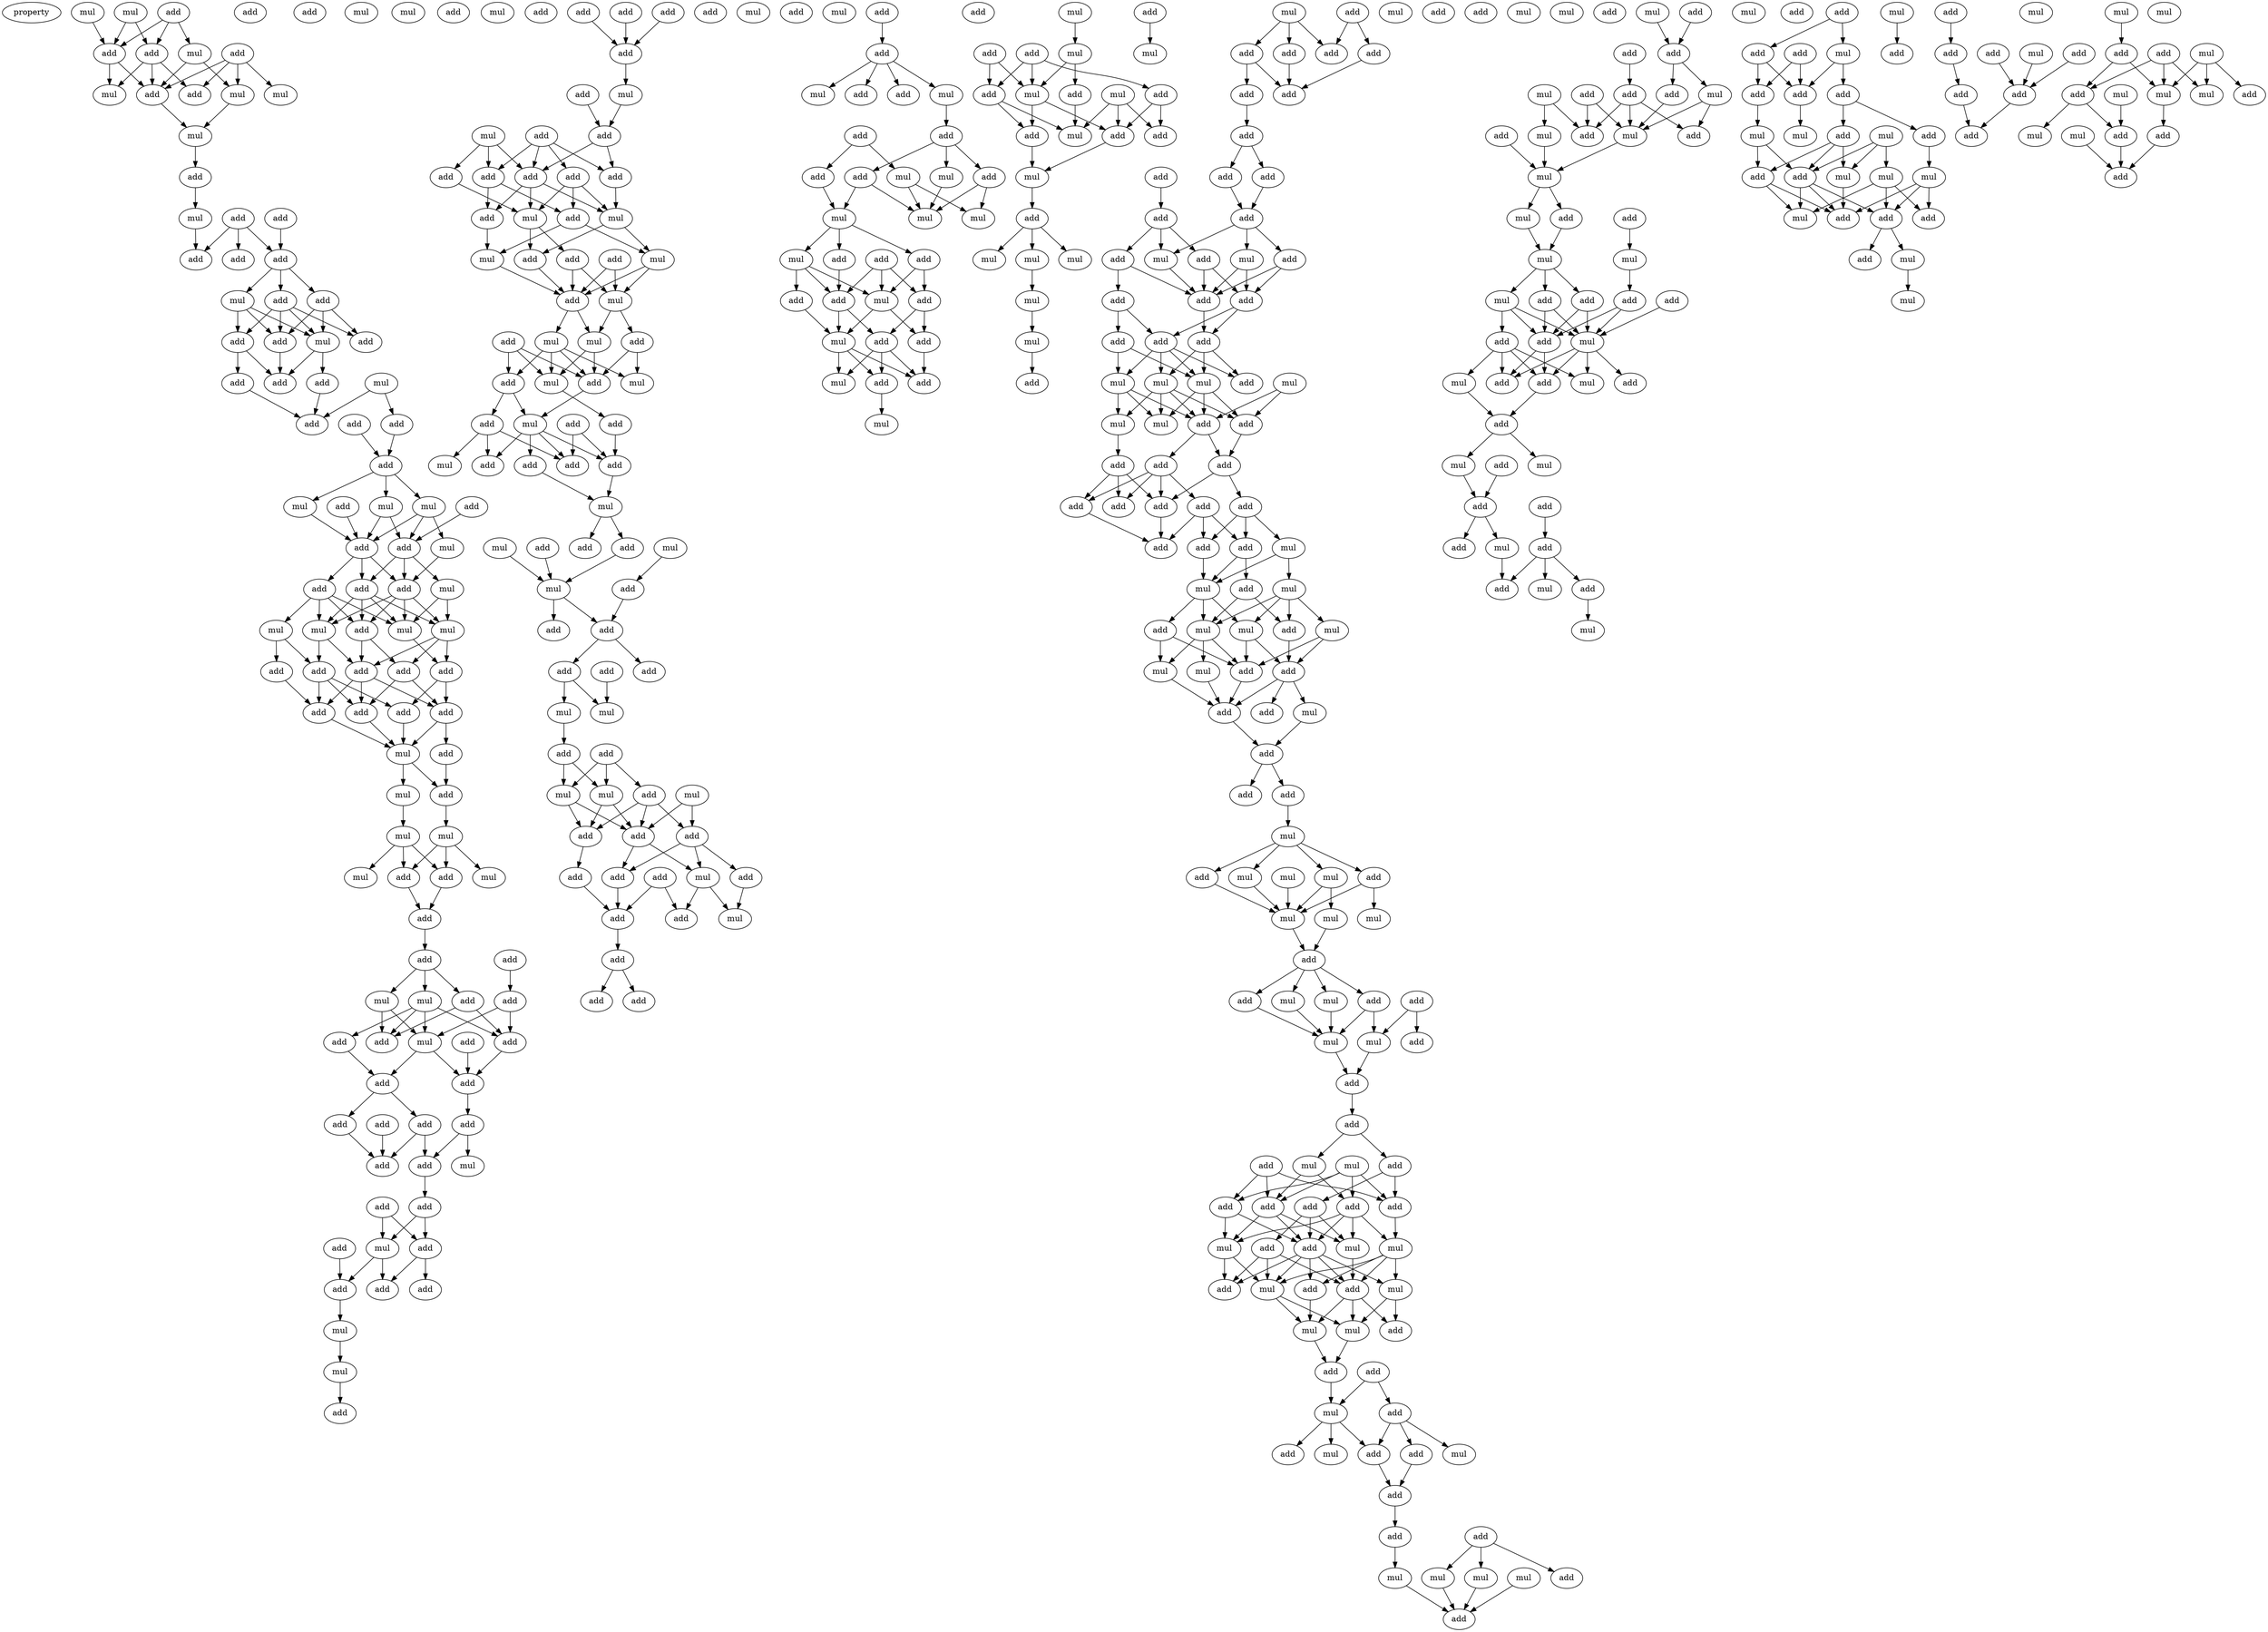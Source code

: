 digraph {
    node [fontcolor=black]
    property [mul=2,lf=1.9]
    0 [ label = add ];
    1 [ label = add ];
    2 [ label = add ];
    3 [ label = mul ];
    4 [ label = mul ];
    5 [ label = add ];
    6 [ label = add ];
    7 [ label = mul ];
    8 [ label = add ];
    9 [ label = add ];
    10 [ label = add ];
    11 [ label = mul ];
    12 [ label = mul ];
    13 [ label = mul ];
    14 [ label = mul ];
    15 [ label = add ];
    16 [ label = add ];
    17 [ label = mul ];
    18 [ label = add ];
    19 [ label = add ];
    20 [ label = add ];
    21 [ label = add ];
    22 [ label = add ];
    23 [ label = add ];
    24 [ label = mul ];
    25 [ label = mul ];
    26 [ label = add ];
    27 [ label = add ];
    28 [ label = add ];
    29 [ label = mul ];
    30 [ label = add ];
    31 [ label = add ];
    32 [ label = add ];
    33 [ label = add ];
    34 [ label = add ];
    35 [ label = add ];
    36 [ label = add ];
    37 [ label = mul ];
    38 [ label = add ];
    39 [ label = add ];
    40 [ label = mul ];
    41 [ label = mul ];
    42 [ label = mul ];
    43 [ label = add ];
    44 [ label = add ];
    45 [ label = add ];
    46 [ label = add ];
    47 [ label = mul ];
    48 [ label = add ];
    49 [ label = mul ];
    50 [ label = mul ];
    51 [ label = add ];
    52 [ label = mul ];
    53 [ label = mul ];
    54 [ label = add ];
    55 [ label = add ];
    56 [ label = add ];
    57 [ label = add ];
    58 [ label = add ];
    59 [ label = add ];
    60 [ label = add ];
    61 [ label = add ];
    62 [ label = add ];
    63 [ label = mul ];
    64 [ label = add ];
    65 [ label = mul ];
    66 [ label = add ];
    67 [ label = mul ];
    68 [ label = mul ];
    69 [ label = mul ];
    70 [ label = mul ];
    71 [ label = add ];
    72 [ label = mul ];
    73 [ label = add ];
    74 [ label = add ];
    75 [ label = add ];
    76 [ label = add ];
    77 [ label = add ];
    78 [ label = mul ];
    79 [ label = add ];
    80 [ label = mul ];
    81 [ label = add ];
    82 [ label = add ];
    83 [ label = add ];
    84 [ label = mul ];
    85 [ label = add ];
    86 [ label = add ];
    87 [ label = add ];
    88 [ label = add ];
    89 [ label = add ];
    90 [ label = add ];
    91 [ label = add ];
    92 [ label = mul ];
    93 [ label = add ];
    94 [ label = add ];
    95 [ label = mul ];
    96 [ label = add ];
    97 [ label = add ];
    98 [ label = add ];
    99 [ label = mul ];
    100 [ label = add ];
    101 [ label = add ];
    102 [ label = add ];
    103 [ label = add ];
    104 [ label = mul ];
    105 [ label = mul ];
    106 [ label = add ];
    107 [ label = add ];
    108 [ label = mul ];
    109 [ label = add ];
    110 [ label = add ];
    111 [ label = add ];
    112 [ label = add ];
    113 [ label = add ];
    114 [ label = add ];
    115 [ label = add ];
    116 [ label = mul ];
    117 [ label = mul ];
    118 [ label = add ];
    119 [ label = mul ];
    120 [ label = add ];
    121 [ label = add ];
    122 [ label = add ];
    123 [ label = add ];
    124 [ label = add ];
    125 [ label = add ];
    126 [ label = add ];
    127 [ label = mul ];
    128 [ label = add ];
    129 [ label = mul ];
    130 [ label = add ];
    131 [ label = mul ];
    132 [ label = mul ];
    133 [ label = add ];
    134 [ label = add ];
    135 [ label = add ];
    136 [ label = mul ];
    137 [ label = add ];
    138 [ label = mul ];
    139 [ label = mul ];
    140 [ label = add ];
    141 [ label = add ];
    142 [ label = add ];
    143 [ label = mul ];
    144 [ label = mul ];
    145 [ label = add ];
    146 [ label = add ];
    147 [ label = mul ];
    148 [ label = add ];
    149 [ label = add ];
    150 [ label = add ];
    151 [ label = add ];
    152 [ label = add ];
    153 [ label = add ];
    154 [ label = mul ];
    155 [ label = mul ];
    156 [ label = mul ];
    157 [ label = add ];
    158 [ label = add ];
    159 [ label = mul ];
    160 [ label = add ];
    161 [ label = add ];
    162 [ label = mul ];
    163 [ label = add ];
    164 [ label = add ];
    165 [ label = add ];
    166 [ label = add ];
    167 [ label = add ];
    168 [ label = mul ];
    169 [ label = mul ];
    170 [ label = add ];
    171 [ label = add ];
    172 [ label = mul ];
    173 [ label = mul ];
    174 [ label = add ];
    175 [ label = mul ];
    176 [ label = add ];
    177 [ label = add ];
    178 [ label = add ];
    179 [ label = add ];
    180 [ label = add ];
    181 [ label = add ];
    182 [ label = mul ];
    183 [ label = add ];
    184 [ label = add ];
    185 [ label = add ];
    186 [ label = mul ];
    187 [ label = add ];
    188 [ label = mul ];
    189 [ label = add ];
    190 [ label = add ];
    191 [ label = add ];
    192 [ label = add ];
    193 [ label = mul ];
    194 [ label = add ];
    195 [ label = add ];
    196 [ label = mul ];
    197 [ label = add ];
    198 [ label = add ];
    199 [ label = mul ];
    200 [ label = add ];
    201 [ label = add ];
    202 [ label = add ];
    203 [ label = mul ];
    204 [ label = mul ];
    205 [ label = mul ];
    206 [ label = mul ];
    207 [ label = add ];
    208 [ label = add ];
    209 [ label = mul ];
    210 [ label = add ];
    211 [ label = add ];
    212 [ label = add ];
    213 [ label = mul ];
    214 [ label = add ];
    215 [ label = add ];
    216 [ label = add ];
    217 [ label = mul ];
    218 [ label = add ];
    219 [ label = add ];
    220 [ label = mul ];
    221 [ label = mul ];
    222 [ label = add ];
    223 [ label = mul ];
    224 [ label = add ];
    225 [ label = add ];
    226 [ label = mul ];
    227 [ label = add ];
    228 [ label = add ];
    229 [ label = add ];
    230 [ label = mul ];
    231 [ label = mul ];
    232 [ label = add ];
    233 [ label = add ];
    234 [ label = add ];
    235 [ label = mul ];
    236 [ label = mul ];
    237 [ label = add ];
    238 [ label = add ];
    239 [ label = mul ];
    240 [ label = mul ];
    241 [ label = mul ];
    242 [ label = mul ];
    243 [ label = mul ];
    244 [ label = mul ];
    245 [ label = add ];
    246 [ label = mul ];
    247 [ label = add ];
    248 [ label = add ];
    249 [ label = add ];
    250 [ label = add ];
    251 [ label = add ];
    252 [ label = add ];
    253 [ label = add ];
    254 [ label = add ];
    255 [ label = add ];
    256 [ label = mul ];
    257 [ label = add ];
    258 [ label = add ];
    259 [ label = add ];
    260 [ label = add ];
    261 [ label = add ];
    262 [ label = mul ];
    263 [ label = mul ];
    264 [ label = add ];
    265 [ label = add ];
    266 [ label = add ];
    267 [ label = add ];
    268 [ label = add ];
    269 [ label = add ];
    270 [ label = add ];
    271 [ label = add ];
    272 [ label = mul ];
    273 [ label = mul ];
    274 [ label = mul ];
    275 [ label = mul ];
    276 [ label = add ];
    277 [ label = add ];
    278 [ label = mul ];
    279 [ label = add ];
    280 [ label = mul ];
    281 [ label = add ];
    282 [ label = add ];
    283 [ label = add ];
    284 [ label = add ];
    285 [ label = add ];
    286 [ label = add ];
    287 [ label = add ];
    288 [ label = add ];
    289 [ label = add ];
    290 [ label = add ];
    291 [ label = mul ];
    292 [ label = add ];
    293 [ label = mul ];
    294 [ label = add ];
    295 [ label = mul ];
    296 [ label = add ];
    297 [ label = mul ];
    298 [ label = mul ];
    299 [ label = add ];
    300 [ label = mul ];
    301 [ label = mul ];
    302 [ label = mul ];
    303 [ label = add ];
    304 [ label = add ];
    305 [ label = add ];
    306 [ label = mul ];
    307 [ label = add ];
    308 [ label = add ];
    309 [ label = add ];
    310 [ label = add ];
    311 [ label = add ];
    312 [ label = mul ];
    313 [ label = add ];
    314 [ label = mul ];
    315 [ label = mul ];
    316 [ label = mul ];
    317 [ label = add ];
    318 [ label = add ];
    319 [ label = mul ];
    320 [ label = mul ];
    321 [ label = mul ];
    322 [ label = mul ];
    323 [ label = mul ];
    324 [ label = add ];
    325 [ label = add ];
    326 [ label = mul ];
    327 [ label = add ];
    328 [ label = add ];
    329 [ label = mul ];
    330 [ label = add ];
    331 [ label = mul ];
    332 [ label = mul ];
    333 [ label = add ];
    334 [ label = add ];
    335 [ label = add ];
    336 [ label = mul ];
    337 [ label = add ];
    338 [ label = mul ];
    339 [ label = add ];
    340 [ label = add ];
    341 [ label = add ];
    342 [ label = add ];
    343 [ label = add ];
    344 [ label = add ];
    345 [ label = mul ];
    346 [ label = mul ];
    347 [ label = add ];
    348 [ label = mul ];
    349 [ label = add ];
    350 [ label = add ];
    351 [ label = mul ];
    352 [ label = add ];
    353 [ label = mul ];
    354 [ label = mul ];
    355 [ label = add ];
    356 [ label = mul ];
    357 [ label = add ];
    358 [ label = add ];
    359 [ label = add ];
    360 [ label = mul ];
    361 [ label = add ];
    362 [ label = mul ];
    363 [ label = add ];
    364 [ label = mul ];
    365 [ label = add ];
    366 [ label = add ];
    367 [ label = add ];
    368 [ label = add ];
    369 [ label = add ];
    370 [ label = mul ];
    371 [ label = add ];
    372 [ label = mul ];
    373 [ label = mul ];
    374 [ label = mul ];
    375 [ label = add ];
    376 [ label = mul ];
    377 [ label = add ];
    378 [ label = add ];
    379 [ label = add ];
    380 [ label = mul ];
    381 [ label = add ];
    382 [ label = add ];
    383 [ label = add ];
    384 [ label = mul ];
    385 [ label = add ];
    386 [ label = add ];
    387 [ label = add ];
    388 [ label = mul ];
    389 [ label = mul ];
    390 [ label = mul ];
    391 [ label = add ];
    392 [ label = mul ];
    393 [ label = mul ];
    394 [ label = add ];
    395 [ label = mul ];
    396 [ label = mul ];
    397 [ label = add ];
    398 [ label = mul ];
    399 [ label = add ];
    400 [ label = add ];
    401 [ label = add ];
    402 [ label = add ];
    403 [ label = add ];
    404 [ label = mul ];
    405 [ label = add ];
    406 [ label = mul ];
    407 [ label = add ];
    408 [ label = mul ];
    409 [ label = add ];
    410 [ label = add ];
    411 [ label = mul ];
    412 [ label = mul ];
    413 [ label = add ];
    414 [ label = add ];
    415 [ label = add ];
    416 [ label = add ];
    417 [ label = mul ];
    418 [ label = add ];
    419 [ label = add ];
    420 [ label = add ];
    421 [ label = add ];
    422 [ label = mul ];
    423 [ label = mul ];
    424 [ label = add ];
    425 [ label = mul ];
    426 [ label = add ];
    427 [ label = add ];
    428 [ label = add ];
    429 [ label = add ];
    430 [ label = add ];
    431 [ label = mul ];
    432 [ label = add ];
    433 [ label = mul ];
    434 [ label = mul ];
    435 [ label = add ];
    436 [ label = add ];
    437 [ label = mul ];
    438 [ label = mul ];
    439 [ label = mul ];
    440 [ label = add ];
    441 [ label = add ];
    442 [ label = mul ];
    443 [ label = add ];
    444 [ label = add ];
    445 [ label = add ];
    446 [ label = mul ];
    447 [ label = mul ];
    448 [ label = mul ];
    449 [ label = add ];
    450 [ label = add ];
    451 [ label = add ];
    452 [ label = add ];
    453 [ label = mul ];
    454 [ label = add ];
    455 [ label = add ];
    456 [ label = add ];
    457 [ label = mul ];
    458 [ label = add ];
    459 [ label = mul ];
    460 [ label = add ];
    461 [ label = add ];
    462 [ label = mul ];
    463 [ label = mul ];
    464 [ label = mul ];
    465 [ label = mul ];
    466 [ label = add ];
    467 [ label = add ];
    468 [ label = mul ];
    469 [ label = mul ];
    470 [ label = add ];
    471 [ label = add ];
    472 [ label = add ];
    473 [ label = mul ];
    0 -> 5 [ name = 0 ];
    0 -> 7 [ name = 1 ];
    0 -> 8 [ name = 2 ];
    3 -> 8 [ name = 3 ];
    4 -> 5 [ name = 4 ];
    4 -> 8 [ name = 5 ];
    5 -> 9 [ name = 6 ];
    5 -> 10 [ name = 7 ];
    5 -> 13 [ name = 8 ];
    6 -> 9 [ name = 9 ];
    6 -> 10 [ name = 10 ];
    6 -> 11 [ name = 11 ];
    6 -> 12 [ name = 12 ];
    7 -> 9 [ name = 13 ];
    7 -> 12 [ name = 14 ];
    8 -> 9 [ name = 15 ];
    8 -> 13 [ name = 16 ];
    9 -> 14 [ name = 17 ];
    12 -> 14 [ name = 18 ];
    14 -> 15 [ name = 19 ];
    15 -> 17 [ name = 20 ];
    16 -> 19 [ name = 21 ];
    16 -> 20 [ name = 22 ];
    16 -> 21 [ name = 23 ];
    17 -> 19 [ name = 24 ];
    18 -> 21 [ name = 25 ];
    21 -> 22 [ name = 26 ];
    21 -> 23 [ name = 27 ];
    21 -> 24 [ name = 28 ];
    22 -> 25 [ name = 29 ];
    22 -> 26 [ name = 30 ];
    22 -> 27 [ name = 31 ];
    22 -> 28 [ name = 32 ];
    23 -> 25 [ name = 33 ];
    23 -> 27 [ name = 34 ];
    23 -> 28 [ name = 35 ];
    24 -> 25 [ name = 36 ];
    24 -> 26 [ name = 37 ];
    24 -> 28 [ name = 38 ];
    25 -> 30 [ name = 39 ];
    25 -> 32 [ name = 40 ];
    26 -> 31 [ name = 41 ];
    26 -> 32 [ name = 42 ];
    28 -> 32 [ name = 43 ];
    29 -> 33 [ name = 44 ];
    29 -> 35 [ name = 45 ];
    30 -> 35 [ name = 46 ];
    31 -> 35 [ name = 47 ];
    33 -> 36 [ name = 48 ];
    34 -> 36 [ name = 49 ];
    36 -> 37 [ name = 50 ];
    36 -> 40 [ name = 51 ];
    36 -> 41 [ name = 52 ];
    37 -> 43 [ name = 53 ];
    37 -> 44 [ name = 54 ];
    38 -> 44 [ name = 55 ];
    39 -> 43 [ name = 56 ];
    40 -> 44 [ name = 57 ];
    41 -> 42 [ name = 58 ];
    41 -> 43 [ name = 59 ];
    41 -> 44 [ name = 60 ];
    42 -> 45 [ name = 61 ];
    43 -> 45 [ name = 62 ];
    43 -> 47 [ name = 63 ];
    43 -> 48 [ name = 64 ];
    44 -> 45 [ name = 65 ];
    44 -> 46 [ name = 66 ];
    44 -> 48 [ name = 67 ];
    45 -> 49 [ name = 68 ];
    45 -> 50 [ name = 69 ];
    45 -> 51 [ name = 70 ];
    45 -> 52 [ name = 71 ];
    46 -> 49 [ name = 72 ];
    46 -> 50 [ name = 73 ];
    46 -> 51 [ name = 74 ];
    46 -> 53 [ name = 75 ];
    47 -> 50 [ name = 76 ];
    47 -> 52 [ name = 77 ];
    48 -> 49 [ name = 78 ];
    48 -> 50 [ name = 79 ];
    48 -> 51 [ name = 80 ];
    48 -> 52 [ name = 81 ];
    49 -> 54 [ name = 82 ];
    49 -> 57 [ name = 83 ];
    50 -> 58 [ name = 84 ];
    51 -> 56 [ name = 85 ];
    51 -> 57 [ name = 86 ];
    52 -> 56 [ name = 87 ];
    52 -> 57 [ name = 88 ];
    52 -> 58 [ name = 89 ];
    53 -> 54 [ name = 90 ];
    53 -> 55 [ name = 91 ];
    54 -> 60 [ name = 92 ];
    54 -> 61 [ name = 93 ];
    54 -> 62 [ name = 94 ];
    55 -> 60 [ name = 95 ];
    56 -> 59 [ name = 96 ];
    56 -> 61 [ name = 97 ];
    57 -> 59 [ name = 98 ];
    57 -> 60 [ name = 99 ];
    57 -> 61 [ name = 100 ];
    58 -> 59 [ name = 101 ];
    58 -> 62 [ name = 102 ];
    59 -> 63 [ name = 103 ];
    59 -> 64 [ name = 104 ];
    60 -> 63 [ name = 105 ];
    61 -> 63 [ name = 106 ];
    62 -> 63 [ name = 107 ];
    63 -> 65 [ name = 108 ];
    63 -> 66 [ name = 109 ];
    64 -> 66 [ name = 110 ];
    65 -> 67 [ name = 111 ];
    66 -> 68 [ name = 112 ];
    67 -> 71 [ name = 113 ];
    67 -> 72 [ name = 114 ];
    67 -> 73 [ name = 115 ];
    68 -> 70 [ name = 116 ];
    68 -> 71 [ name = 117 ];
    68 -> 73 [ name = 118 ];
    71 -> 74 [ name = 119 ];
    73 -> 74 [ name = 120 ];
    74 -> 76 [ name = 121 ];
    75 -> 79 [ name = 122 ];
    76 -> 77 [ name = 123 ];
    76 -> 78 [ name = 124 ];
    76 -> 80 [ name = 125 ];
    77 -> 81 [ name = 126 ];
    77 -> 85 [ name = 127 ];
    78 -> 81 [ name = 128 ];
    78 -> 83 [ name = 129 ];
    78 -> 84 [ name = 130 ];
    78 -> 85 [ name = 131 ];
    79 -> 81 [ name = 132 ];
    79 -> 84 [ name = 133 ];
    80 -> 84 [ name = 134 ];
    80 -> 85 [ name = 135 ];
    81 -> 87 [ name = 136 ];
    82 -> 87 [ name = 137 ];
    83 -> 86 [ name = 138 ];
    84 -> 86 [ name = 139 ];
    84 -> 87 [ name = 140 ];
    86 -> 88 [ name = 141 ];
    86 -> 90 [ name = 142 ];
    87 -> 89 [ name = 143 ];
    88 -> 93 [ name = 144 ];
    89 -> 92 [ name = 145 ];
    89 -> 94 [ name = 146 ];
    90 -> 93 [ name = 147 ];
    90 -> 94 [ name = 148 ];
    91 -> 93 [ name = 149 ];
    94 -> 97 [ name = 150 ];
    96 -> 99 [ name = 151 ];
    96 -> 100 [ name = 152 ];
    97 -> 99 [ name = 153 ];
    97 -> 100 [ name = 154 ];
    98 -> 103 [ name = 155 ];
    99 -> 101 [ name = 156 ];
    99 -> 103 [ name = 157 ];
    100 -> 101 [ name = 158 ];
    100 -> 102 [ name = 159 ];
    103 -> 104 [ name = 160 ];
    104 -> 105 [ name = 161 ];
    105 -> 107 [ name = 162 ];
    110 -> 114 [ name = 163 ];
    111 -> 114 [ name = 164 ];
    113 -> 114 [ name = 165 ];
    114 -> 116 [ name = 166 ];
    115 -> 120 [ name = 167 ];
    116 -> 120 [ name = 168 ];
    119 -> 122 [ name = 169 ];
    119 -> 123 [ name = 170 ];
    119 -> 126 [ name = 171 ];
    120 -> 125 [ name = 172 ];
    120 -> 126 [ name = 173 ];
    121 -> 123 [ name = 174 ];
    121 -> 124 [ name = 175 ];
    121 -> 125 [ name = 176 ];
    121 -> 126 [ name = 177 ];
    122 -> 127 [ name = 178 ];
    123 -> 128 [ name = 179 ];
    123 -> 130 [ name = 180 ];
    124 -> 127 [ name = 181 ];
    124 -> 129 [ name = 182 ];
    124 -> 130 [ name = 183 ];
    125 -> 129 [ name = 184 ];
    126 -> 127 [ name = 185 ];
    126 -> 128 [ name = 186 ];
    126 -> 129 [ name = 187 ];
    127 -> 133 [ name = 188 ];
    127 -> 135 [ name = 189 ];
    128 -> 131 [ name = 190 ];
    129 -> 132 [ name = 191 ];
    129 -> 133 [ name = 192 ];
    130 -> 131 [ name = 193 ];
    130 -> 132 [ name = 194 ];
    131 -> 137 [ name = 195 ];
    132 -> 136 [ name = 196 ];
    132 -> 137 [ name = 197 ];
    133 -> 137 [ name = 198 ];
    134 -> 136 [ name = 199 ];
    134 -> 137 [ name = 200 ];
    135 -> 136 [ name = 201 ];
    135 -> 137 [ name = 202 ];
    136 -> 138 [ name = 203 ];
    136 -> 141 [ name = 204 ];
    137 -> 138 [ name = 205 ];
    137 -> 139 [ name = 206 ];
    138 -> 142 [ name = 207 ];
    138 -> 143 [ name = 208 ];
    139 -> 142 [ name = 209 ];
    139 -> 143 [ name = 210 ];
    139 -> 144 [ name = 211 ];
    139 -> 145 [ name = 212 ];
    140 -> 142 [ name = 213 ];
    140 -> 143 [ name = 214 ];
    140 -> 145 [ name = 215 ];
    141 -> 142 [ name = 216 ];
    141 -> 144 [ name = 217 ];
    142 -> 147 [ name = 218 ];
    143 -> 148 [ name = 219 ];
    145 -> 147 [ name = 220 ];
    145 -> 149 [ name = 221 ];
    146 -> 151 [ name = 222 ];
    146 -> 153 [ name = 223 ];
    147 -> 150 [ name = 224 ];
    147 -> 151 [ name = 225 ];
    147 -> 152 [ name = 226 ];
    147 -> 153 [ name = 227 ];
    148 -> 151 [ name = 228 ];
    149 -> 150 [ name = 229 ];
    149 -> 153 [ name = 230 ];
    149 -> 154 [ name = 231 ];
    151 -> 155 [ name = 232 ];
    152 -> 155 [ name = 233 ];
    155 -> 157 [ name = 234 ];
    155 -> 158 [ name = 235 ];
    156 -> 161 [ name = 236 ];
    157 -> 162 [ name = 237 ];
    159 -> 162 [ name = 238 ];
    160 -> 162 [ name = 239 ];
    161 -> 164 [ name = 240 ];
    162 -> 163 [ name = 241 ];
    162 -> 164 [ name = 242 ];
    164 -> 165 [ name = 243 ];
    164 -> 167 [ name = 244 ];
    166 -> 168 [ name = 245 ];
    167 -> 168 [ name = 246 ];
    167 -> 169 [ name = 247 ];
    169 -> 170 [ name = 248 ];
    170 -> 172 [ name = 249 ];
    170 -> 175 [ name = 250 ];
    171 -> 172 [ name = 251 ];
    171 -> 174 [ name = 252 ];
    171 -> 175 [ name = 253 ];
    172 -> 176 [ name = 254 ];
    172 -> 178 [ name = 255 ];
    173 -> 176 [ name = 256 ];
    173 -> 177 [ name = 257 ];
    174 -> 176 [ name = 258 ];
    174 -> 177 [ name = 259 ];
    174 -> 178 [ name = 260 ];
    175 -> 176 [ name = 261 ];
    175 -> 178 [ name = 262 ];
    176 -> 182 [ name = 263 ];
    176 -> 183 [ name = 264 ];
    177 -> 179 [ name = 265 ];
    177 -> 182 [ name = 266 ];
    177 -> 183 [ name = 267 ];
    178 -> 180 [ name = 268 ];
    179 -> 186 [ name = 269 ];
    180 -> 184 [ name = 270 ];
    181 -> 184 [ name = 271 ];
    181 -> 185 [ name = 272 ];
    182 -> 185 [ name = 273 ];
    182 -> 186 [ name = 274 ];
    183 -> 184 [ name = 275 ];
    184 -> 187 [ name = 276 ];
    187 -> 189 [ name = 277 ];
    187 -> 190 [ name = 278 ];
    191 -> 192 [ name = 279 ];
    192 -> 193 [ name = 280 ];
    192 -> 194 [ name = 281 ];
    192 -> 195 [ name = 282 ];
    192 -> 196 [ name = 283 ];
    196 -> 197 [ name = 284 ];
    197 -> 199 [ name = 285 ];
    197 -> 200 [ name = 286 ];
    197 -> 201 [ name = 287 ];
    198 -> 202 [ name = 288 ];
    198 -> 203 [ name = 289 ];
    199 -> 204 [ name = 290 ];
    200 -> 204 [ name = 291 ];
    200 -> 206 [ name = 292 ];
    201 -> 204 [ name = 293 ];
    201 -> 205 [ name = 294 ];
    202 -> 205 [ name = 295 ];
    203 -> 204 [ name = 296 ];
    203 -> 206 [ name = 297 ];
    205 -> 208 [ name = 298 ];
    205 -> 209 [ name = 299 ];
    205 -> 210 [ name = 300 ];
    207 -> 211 [ name = 301 ];
    207 -> 212 [ name = 302 ];
    207 -> 213 [ name = 303 ];
    208 -> 211 [ name = 304 ];
    209 -> 211 [ name = 305 ];
    209 -> 213 [ name = 306 ];
    209 -> 214 [ name = 307 ];
    210 -> 212 [ name = 308 ];
    210 -> 213 [ name = 309 ];
    211 -> 215 [ name = 310 ];
    211 -> 217 [ name = 311 ];
    212 -> 215 [ name = 312 ];
    212 -> 216 [ name = 313 ];
    213 -> 216 [ name = 314 ];
    213 -> 217 [ name = 315 ];
    214 -> 217 [ name = 316 ];
    215 -> 218 [ name = 317 ];
    215 -> 219 [ name = 318 ];
    215 -> 220 [ name = 319 ];
    216 -> 218 [ name = 320 ];
    217 -> 218 [ name = 321 ];
    217 -> 219 [ name = 322 ];
    217 -> 220 [ name = 323 ];
    219 -> 221 [ name = 324 ];
    223 -> 226 [ name = 325 ];
    224 -> 228 [ name = 326 ];
    224 -> 230 [ name = 327 ];
    225 -> 227 [ name = 328 ];
    225 -> 228 [ name = 329 ];
    225 -> 230 [ name = 330 ];
    226 -> 229 [ name = 331 ];
    226 -> 230 [ name = 332 ];
    227 -> 232 [ name = 333 ];
    227 -> 234 [ name = 334 ];
    228 -> 233 [ name = 335 ];
    228 -> 235 [ name = 336 ];
    229 -> 235 [ name = 337 ];
    230 -> 233 [ name = 338 ];
    230 -> 234 [ name = 339 ];
    231 -> 232 [ name = 340 ];
    231 -> 234 [ name = 341 ];
    231 -> 235 [ name = 342 ];
    233 -> 236 [ name = 343 ];
    234 -> 236 [ name = 344 ];
    236 -> 237 [ name = 345 ];
    237 -> 239 [ name = 346 ];
    237 -> 241 [ name = 347 ];
    237 -> 242 [ name = 348 ];
    238 -> 240 [ name = 349 ];
    241 -> 243 [ name = 350 ];
    243 -> 244 [ name = 351 ];
    244 -> 247 [ name = 352 ];
    245 -> 249 [ name = 353 ];
    245 -> 251 [ name = 354 ];
    246 -> 248 [ name = 355 ];
    246 -> 249 [ name = 356 ];
    246 -> 250 [ name = 357 ];
    248 -> 252 [ name = 358 ];
    248 -> 253 [ name = 359 ];
    250 -> 252 [ name = 360 ];
    251 -> 252 [ name = 361 ];
    253 -> 254 [ name = 362 ];
    254 -> 255 [ name = 363 ];
    254 -> 257 [ name = 364 ];
    255 -> 259 [ name = 365 ];
    257 -> 259 [ name = 366 ];
    258 -> 260 [ name = 367 ];
    259 -> 261 [ name = 368 ];
    259 -> 262 [ name = 369 ];
    259 -> 263 [ name = 370 ];
    260 -> 263 [ name = 371 ];
    260 -> 264 [ name = 372 ];
    260 -> 265 [ name = 373 ];
    261 -> 266 [ name = 374 ];
    261 -> 267 [ name = 375 ];
    262 -> 266 [ name = 376 ];
    262 -> 267 [ name = 377 ];
    263 -> 266 [ name = 378 ];
    264 -> 266 [ name = 379 ];
    264 -> 267 [ name = 380 ];
    265 -> 266 [ name = 381 ];
    265 -> 268 [ name = 382 ];
    266 -> 270 [ name = 383 ];
    267 -> 269 [ name = 384 ];
    267 -> 270 [ name = 385 ];
    268 -> 269 [ name = 386 ];
    268 -> 271 [ name = 387 ];
    269 -> 272 [ name = 388 ];
    269 -> 273 [ name = 389 ];
    269 -> 275 [ name = 390 ];
    269 -> 276 [ name = 391 ];
    270 -> 272 [ name = 392 ];
    270 -> 273 [ name = 393 ];
    270 -> 276 [ name = 394 ];
    271 -> 273 [ name = 395 ];
    271 -> 275 [ name = 396 ];
    272 -> 277 [ name = 397 ];
    272 -> 278 [ name = 398 ];
    272 -> 279 [ name = 399 ];
    272 -> 280 [ name = 400 ];
    273 -> 277 [ name = 401 ];
    273 -> 279 [ name = 402 ];
    273 -> 280 [ name = 403 ];
    274 -> 277 [ name = 404 ];
    274 -> 279 [ name = 405 ];
    275 -> 278 [ name = 406 ];
    275 -> 279 [ name = 407 ];
    275 -> 280 [ name = 408 ];
    277 -> 281 [ name = 409 ];
    278 -> 283 [ name = 410 ];
    279 -> 281 [ name = 411 ];
    279 -> 282 [ name = 412 ];
    281 -> 286 [ name = 413 ];
    281 -> 287 [ name = 414 ];
    282 -> 284 [ name = 415 ];
    282 -> 285 [ name = 416 ];
    282 -> 286 [ name = 417 ];
    282 -> 288 [ name = 418 ];
    283 -> 284 [ name = 419 ];
    283 -> 286 [ name = 420 ];
    283 -> 288 [ name = 421 ];
    285 -> 289 [ name = 422 ];
    285 -> 290 [ name = 423 ];
    285 -> 292 [ name = 424 ];
    286 -> 290 [ name = 425 ];
    287 -> 289 [ name = 426 ];
    287 -> 291 [ name = 427 ];
    287 -> 292 [ name = 428 ];
    288 -> 290 [ name = 429 ];
    289 -> 293 [ name = 430 ];
    291 -> 293 [ name = 431 ];
    291 -> 295 [ name = 432 ];
    292 -> 293 [ name = 433 ];
    292 -> 294 [ name = 434 ];
    293 -> 297 [ name = 435 ];
    293 -> 299 [ name = 436 ];
    293 -> 300 [ name = 437 ];
    294 -> 296 [ name = 438 ];
    294 -> 300 [ name = 439 ];
    295 -> 296 [ name = 440 ];
    295 -> 297 [ name = 441 ];
    295 -> 298 [ name = 442 ];
    295 -> 300 [ name = 443 ];
    296 -> 304 [ name = 444 ];
    297 -> 303 [ name = 445 ];
    297 -> 304 [ name = 446 ];
    298 -> 303 [ name = 447 ];
    298 -> 304 [ name = 448 ];
    299 -> 301 [ name = 449 ];
    299 -> 303 [ name = 450 ];
    300 -> 301 [ name = 451 ];
    300 -> 302 [ name = 452 ];
    300 -> 303 [ name = 453 ];
    301 -> 307 [ name = 454 ];
    302 -> 307 [ name = 455 ];
    303 -> 307 [ name = 456 ];
    304 -> 305 [ name = 457 ];
    304 -> 306 [ name = 458 ];
    304 -> 307 [ name = 459 ];
    306 -> 308 [ name = 460 ];
    307 -> 308 [ name = 461 ];
    308 -> 311 [ name = 462 ];
    308 -> 313 [ name = 463 ];
    313 -> 314 [ name = 464 ];
    314 -> 316 [ name = 465 ];
    314 -> 317 [ name = 466 ];
    314 -> 318 [ name = 467 ];
    314 -> 319 [ name = 468 ];
    315 -> 320 [ name = 469 ];
    316 -> 320 [ name = 470 ];
    317 -> 320 [ name = 471 ];
    318 -> 320 [ name = 472 ];
    318 -> 322 [ name = 473 ];
    319 -> 320 [ name = 474 ];
    319 -> 321 [ name = 475 ];
    320 -> 324 [ name = 476 ];
    321 -> 324 [ name = 477 ];
    324 -> 326 [ name = 478 ];
    324 -> 327 [ name = 479 ];
    324 -> 328 [ name = 480 ];
    324 -> 329 [ name = 481 ];
    325 -> 330 [ name = 482 ];
    325 -> 332 [ name = 483 ];
    326 -> 331 [ name = 484 ];
    327 -> 331 [ name = 485 ];
    327 -> 332 [ name = 486 ];
    328 -> 331 [ name = 487 ];
    329 -> 331 [ name = 488 ];
    331 -> 333 [ name = 489 ];
    332 -> 333 [ name = 490 ];
    333 -> 334 [ name = 491 ];
    334 -> 336 [ name = 492 ];
    334 -> 337 [ name = 493 ];
    335 -> 339 [ name = 494 ];
    335 -> 341 [ name = 495 ];
    335 -> 343 [ name = 496 ];
    336 -> 339 [ name = 497 ];
    336 -> 342 [ name = 498 ];
    337 -> 340 [ name = 499 ];
    337 -> 341 [ name = 500 ];
    338 -> 339 [ name = 501 ];
    338 -> 341 [ name = 502 ];
    338 -> 342 [ name = 503 ];
    338 -> 343 [ name = 504 ];
    339 -> 346 [ name = 505 ];
    339 -> 347 [ name = 506 ];
    339 -> 348 [ name = 507 ];
    340 -> 344 [ name = 508 ];
    340 -> 347 [ name = 509 ];
    340 -> 348 [ name = 510 ];
    341 -> 345 [ name = 511 ];
    342 -> 345 [ name = 512 ];
    342 -> 346 [ name = 513 ];
    342 -> 347 [ name = 514 ];
    342 -> 348 [ name = 515 ];
    343 -> 346 [ name = 516 ];
    343 -> 347 [ name = 517 ];
    344 -> 349 [ name = 518 ];
    344 -> 350 [ name = 519 ];
    344 -> 353 [ name = 520 ];
    345 -> 350 [ name = 521 ];
    345 -> 351 [ name = 522 ];
    345 -> 352 [ name = 523 ];
    345 -> 353 [ name = 524 ];
    346 -> 349 [ name = 525 ];
    346 -> 353 [ name = 526 ];
    347 -> 349 [ name = 527 ];
    347 -> 350 [ name = 528 ];
    347 -> 351 [ name = 529 ];
    347 -> 352 [ name = 530 ];
    347 -> 353 [ name = 531 ];
    348 -> 350 [ name = 532 ];
    350 -> 354 [ name = 533 ];
    350 -> 355 [ name = 534 ];
    350 -> 356 [ name = 535 ];
    351 -> 354 [ name = 536 ];
    351 -> 355 [ name = 537 ];
    352 -> 356 [ name = 538 ];
    353 -> 354 [ name = 539 ];
    353 -> 356 [ name = 540 ];
    354 -> 359 [ name = 541 ];
    356 -> 359 [ name = 542 ];
    358 -> 360 [ name = 543 ];
    358 -> 361 [ name = 544 ];
    359 -> 360 [ name = 545 ];
    360 -> 362 [ name = 546 ];
    360 -> 365 [ name = 547 ];
    360 -> 366 [ name = 548 ];
    361 -> 363 [ name = 549 ];
    361 -> 364 [ name = 550 ];
    361 -> 366 [ name = 551 ];
    363 -> 367 [ name = 552 ];
    366 -> 367 [ name = 553 ];
    367 -> 369 [ name = 554 ];
    368 -> 370 [ name = 555 ];
    368 -> 371 [ name = 556 ];
    368 -> 373 [ name = 557 ];
    369 -> 374 [ name = 558 ];
    370 -> 375 [ name = 559 ];
    372 -> 375 [ name = 560 ];
    373 -> 375 [ name = 561 ];
    374 -> 375 [ name = 562 ];
    376 -> 378 [ name = 563 ];
    377 -> 378 [ name = 564 ];
    378 -> 381 [ name = 565 ];
    378 -> 384 [ name = 566 ];
    379 -> 383 [ name = 567 ];
    380 -> 387 [ name = 568 ];
    380 -> 389 [ name = 569 ];
    381 -> 388 [ name = 570 ];
    382 -> 387 [ name = 571 ];
    382 -> 388 [ name = 572 ];
    383 -> 386 [ name = 573 ];
    383 -> 387 [ name = 574 ];
    383 -> 388 [ name = 575 ];
    384 -> 386 [ name = 576 ];
    384 -> 388 [ name = 577 ];
    385 -> 390 [ name = 578 ];
    388 -> 390 [ name = 579 ];
    389 -> 390 [ name = 580 ];
    390 -> 391 [ name = 581 ];
    390 -> 392 [ name = 582 ];
    391 -> 396 [ name = 583 ];
    392 -> 396 [ name = 584 ];
    394 -> 395 [ name = 585 ];
    395 -> 401 [ name = 586 ];
    396 -> 397 [ name = 587 ];
    396 -> 398 [ name = 588 ];
    396 -> 400 [ name = 589 ];
    397 -> 403 [ name = 590 ];
    397 -> 404 [ name = 591 ];
    398 -> 402 [ name = 592 ];
    398 -> 403 [ name = 593 ];
    398 -> 404 [ name = 594 ];
    399 -> 404 [ name = 595 ];
    400 -> 403 [ name = 596 ];
    400 -> 404 [ name = 597 ];
    401 -> 403 [ name = 598 ];
    401 -> 404 [ name = 599 ];
    402 -> 406 [ name = 600 ];
    402 -> 407 [ name = 601 ];
    402 -> 408 [ name = 602 ];
    402 -> 409 [ name = 603 ];
    403 -> 407 [ name = 604 ];
    403 -> 409 [ name = 605 ];
    404 -> 405 [ name = 606 ];
    404 -> 407 [ name = 607 ];
    404 -> 408 [ name = 608 ];
    404 -> 409 [ name = 609 ];
    406 -> 410 [ name = 610 ];
    409 -> 410 [ name = 611 ];
    410 -> 411 [ name = 612 ];
    410 -> 412 [ name = 613 ];
    411 -> 415 [ name = 614 ];
    413 -> 415 [ name = 615 ];
    414 -> 416 [ name = 616 ];
    415 -> 417 [ name = 617 ];
    415 -> 418 [ name = 618 ];
    416 -> 419 [ name = 619 ];
    416 -> 420 [ name = 620 ];
    416 -> 422 [ name = 621 ];
    417 -> 420 [ name = 622 ];
    419 -> 423 [ name = 623 ];
    424 -> 425 [ name = 624 ];
    424 -> 427 [ name = 625 ];
    425 -> 428 [ name = 626 ];
    425 -> 429 [ name = 627 ];
    426 -> 428 [ name = 628 ];
    426 -> 430 [ name = 629 ];
    427 -> 428 [ name = 630 ];
    427 -> 430 [ name = 631 ];
    428 -> 433 [ name = 632 ];
    429 -> 432 [ name = 633 ];
    429 -> 435 [ name = 634 ];
    430 -> 431 [ name = 635 ];
    431 -> 436 [ name = 636 ];
    431 -> 440 [ name = 637 ];
    432 -> 438 [ name = 638 ];
    434 -> 437 [ name = 639 ];
    434 -> 439 [ name = 640 ];
    434 -> 440 [ name = 641 ];
    435 -> 436 [ name = 642 ];
    435 -> 439 [ name = 643 ];
    435 -> 440 [ name = 644 ];
    436 -> 442 [ name = 645 ];
    436 -> 443 [ name = 646 ];
    437 -> 441 [ name = 647 ];
    437 -> 442 [ name = 648 ];
    437 -> 444 [ name = 649 ];
    438 -> 441 [ name = 650 ];
    438 -> 443 [ name = 651 ];
    438 -> 444 [ name = 652 ];
    439 -> 443 [ name = 653 ];
    440 -> 441 [ name = 654 ];
    440 -> 442 [ name = 655 ];
    440 -> 443 [ name = 656 ];
    441 -> 445 [ name = 657 ];
    441 -> 446 [ name = 658 ];
    446 -> 447 [ name = 659 ];
    448 -> 449 [ name = 660 ];
    450 -> 452 [ name = 661 ];
    451 -> 456 [ name = 662 ];
    452 -> 455 [ name = 663 ];
    453 -> 456 [ name = 664 ];
    454 -> 456 [ name = 665 ];
    455 -> 458 [ name = 666 ];
    456 -> 458 [ name = 667 ];
    459 -> 461 [ name = 668 ];
    460 -> 463 [ name = 669 ];
    460 -> 465 [ name = 670 ];
    460 -> 466 [ name = 671 ];
    461 -> 463 [ name = 672 ];
    461 -> 466 [ name = 673 ];
    462 -> 463 [ name = 674 ];
    462 -> 465 [ name = 675 ];
    462 -> 467 [ name = 676 ];
    463 -> 471 [ name = 677 ];
    464 -> 470 [ name = 678 ];
    466 -> 468 [ name = 679 ];
    466 -> 470 [ name = 680 ];
    469 -> 472 [ name = 681 ];
    470 -> 472 [ name = 682 ];
    471 -> 472 [ name = 683 ];
}
